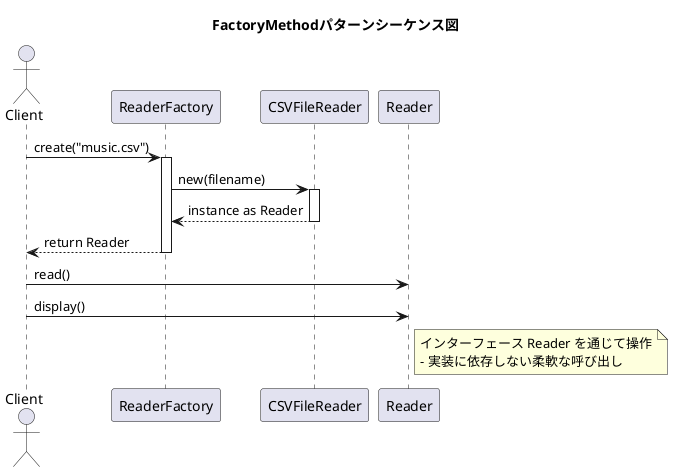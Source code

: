 @startuml factoryMethodSequenceDiagram
title FactoryMethodパターンシーケンス図

actor Client

participant ReaderFactory
participant CSVFileReader as CSVReader
participant Reader

Client -> ReaderFactory : create("music.csv")
activate ReaderFactory

ReaderFactory -> CSVReader : new(filename)
activate CSVReader
ReaderFactory <--CSVReader : instance as Reader
deactivate CSVReader

ReaderFactory --> Client : return Reader
deactivate ReaderFactory

Client -> Reader : read()
Client -> Reader : display()

note right of Reader
インターフェース Reader を通じて操作
- 実装に依存しない柔軟な呼び出し
end note

@enduml
